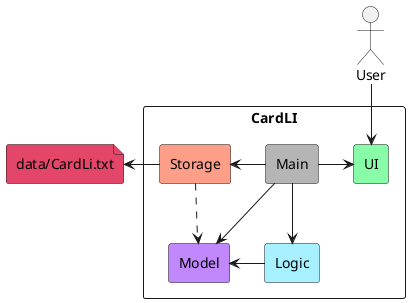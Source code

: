 @startuml
'https://plantuml.com/deployment-diagram

!define logicCOLOUR #a6f0ff
!define storageCOLOUR #fc9e88
!define modelCOLOUR #c088fc
!define mainCOLOUR #b5b5b5
!define uiCOLOUR #88fca7
!define dataCOLOUR #e34668

actor "User" as user
file "data/CardLi.txt" as data dataCOLOUR

rectangle "CardLI" as CLI {
rectangle "UI" as UI uiCOLOUR
rectangle "Main" as main mainCOLOUR
rectangle "Logic" as logic logicCOLOUR
rectangle "Storage" as storage storageCOLOUR
rectangle "Model" as model modelCOLOUR
}

user -down->  UI
main -right-> UI
main -down->  logic
main -down->  model
main -left-> storage
storage -left-> data
storage -[dashed]-> model
logic -> model

@enduml